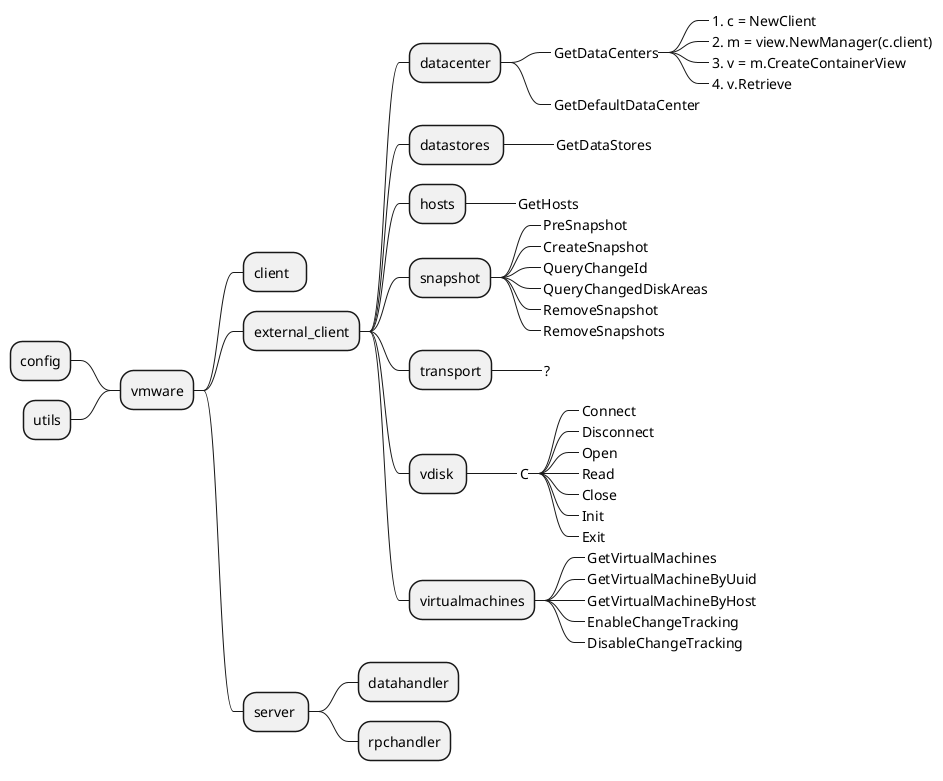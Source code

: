 @startmindmap
* vmware
** client  
** external_client
*** datacenter
****_ GetDataCenters
*****_ 1. c = NewClient
*****_ 2. m = view.NewManager(c.client)
*****_ 3. v = m.CreateContainerView
*****_ 4. v.Retrieve
****_ GetDefaultDataCenter
*** datastores 
****_ GetDataStores
*** hosts
****_ GetHosts
*** snapshot
****_ PreSnapshot
****_ CreateSnapshot
****_ QueryChangeId
****_ QueryChangedDiskAreas
****_ RemoveSnapshot
****_ RemoveSnapshots
*** transport
****_ ?
*** vdisk 
****_ C
*****_ Connect
*****_ Disconnect
*****_ Open
*****_ Read
*****_ Close
*****_ Init 
*****_ Exit
*** virtualmachines
****_ GetVirtualMachines
****_ GetVirtualMachineByUuid
****_ GetVirtualMachineByHost
****_ EnableChangeTracking
****_ DisableChangeTracking
** server 
*** datahandler
*** rpchandler
left side
** config
** utils
@endmindmap